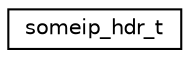 digraph "Graphical Class Hierarchy"
{
 // LATEX_PDF_SIZE
  edge [fontname="Helvetica",fontsize="10",labelfontname="Helvetica",labelfontsize="10"];
  node [fontname="Helvetica",fontsize="10",shape=record];
  rankdir="LR";
  Node0 [label="someip_hdr_t",height=0.2,width=0.4,color="black", fillcolor="white", style="filled",URL="$structsomeip__hdr__t.html",tooltip="SOME/IP header."];
}
